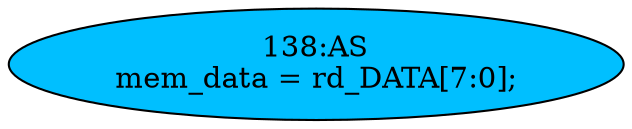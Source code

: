 strict digraph "" {
	node [label="\N"];
	"138:AS"	 [ast="<pyverilog.vparser.ast.Assign object at 0x7f052ae87690>",
		def_var="['mem_data']",
		fillcolor=deepskyblue,
		label="138:AS
mem_data = rd_DATA[7:0];",
		statements="[]",
		style=filled,
		typ=Assign,
		use_var="['rd_DATA']"];
}
